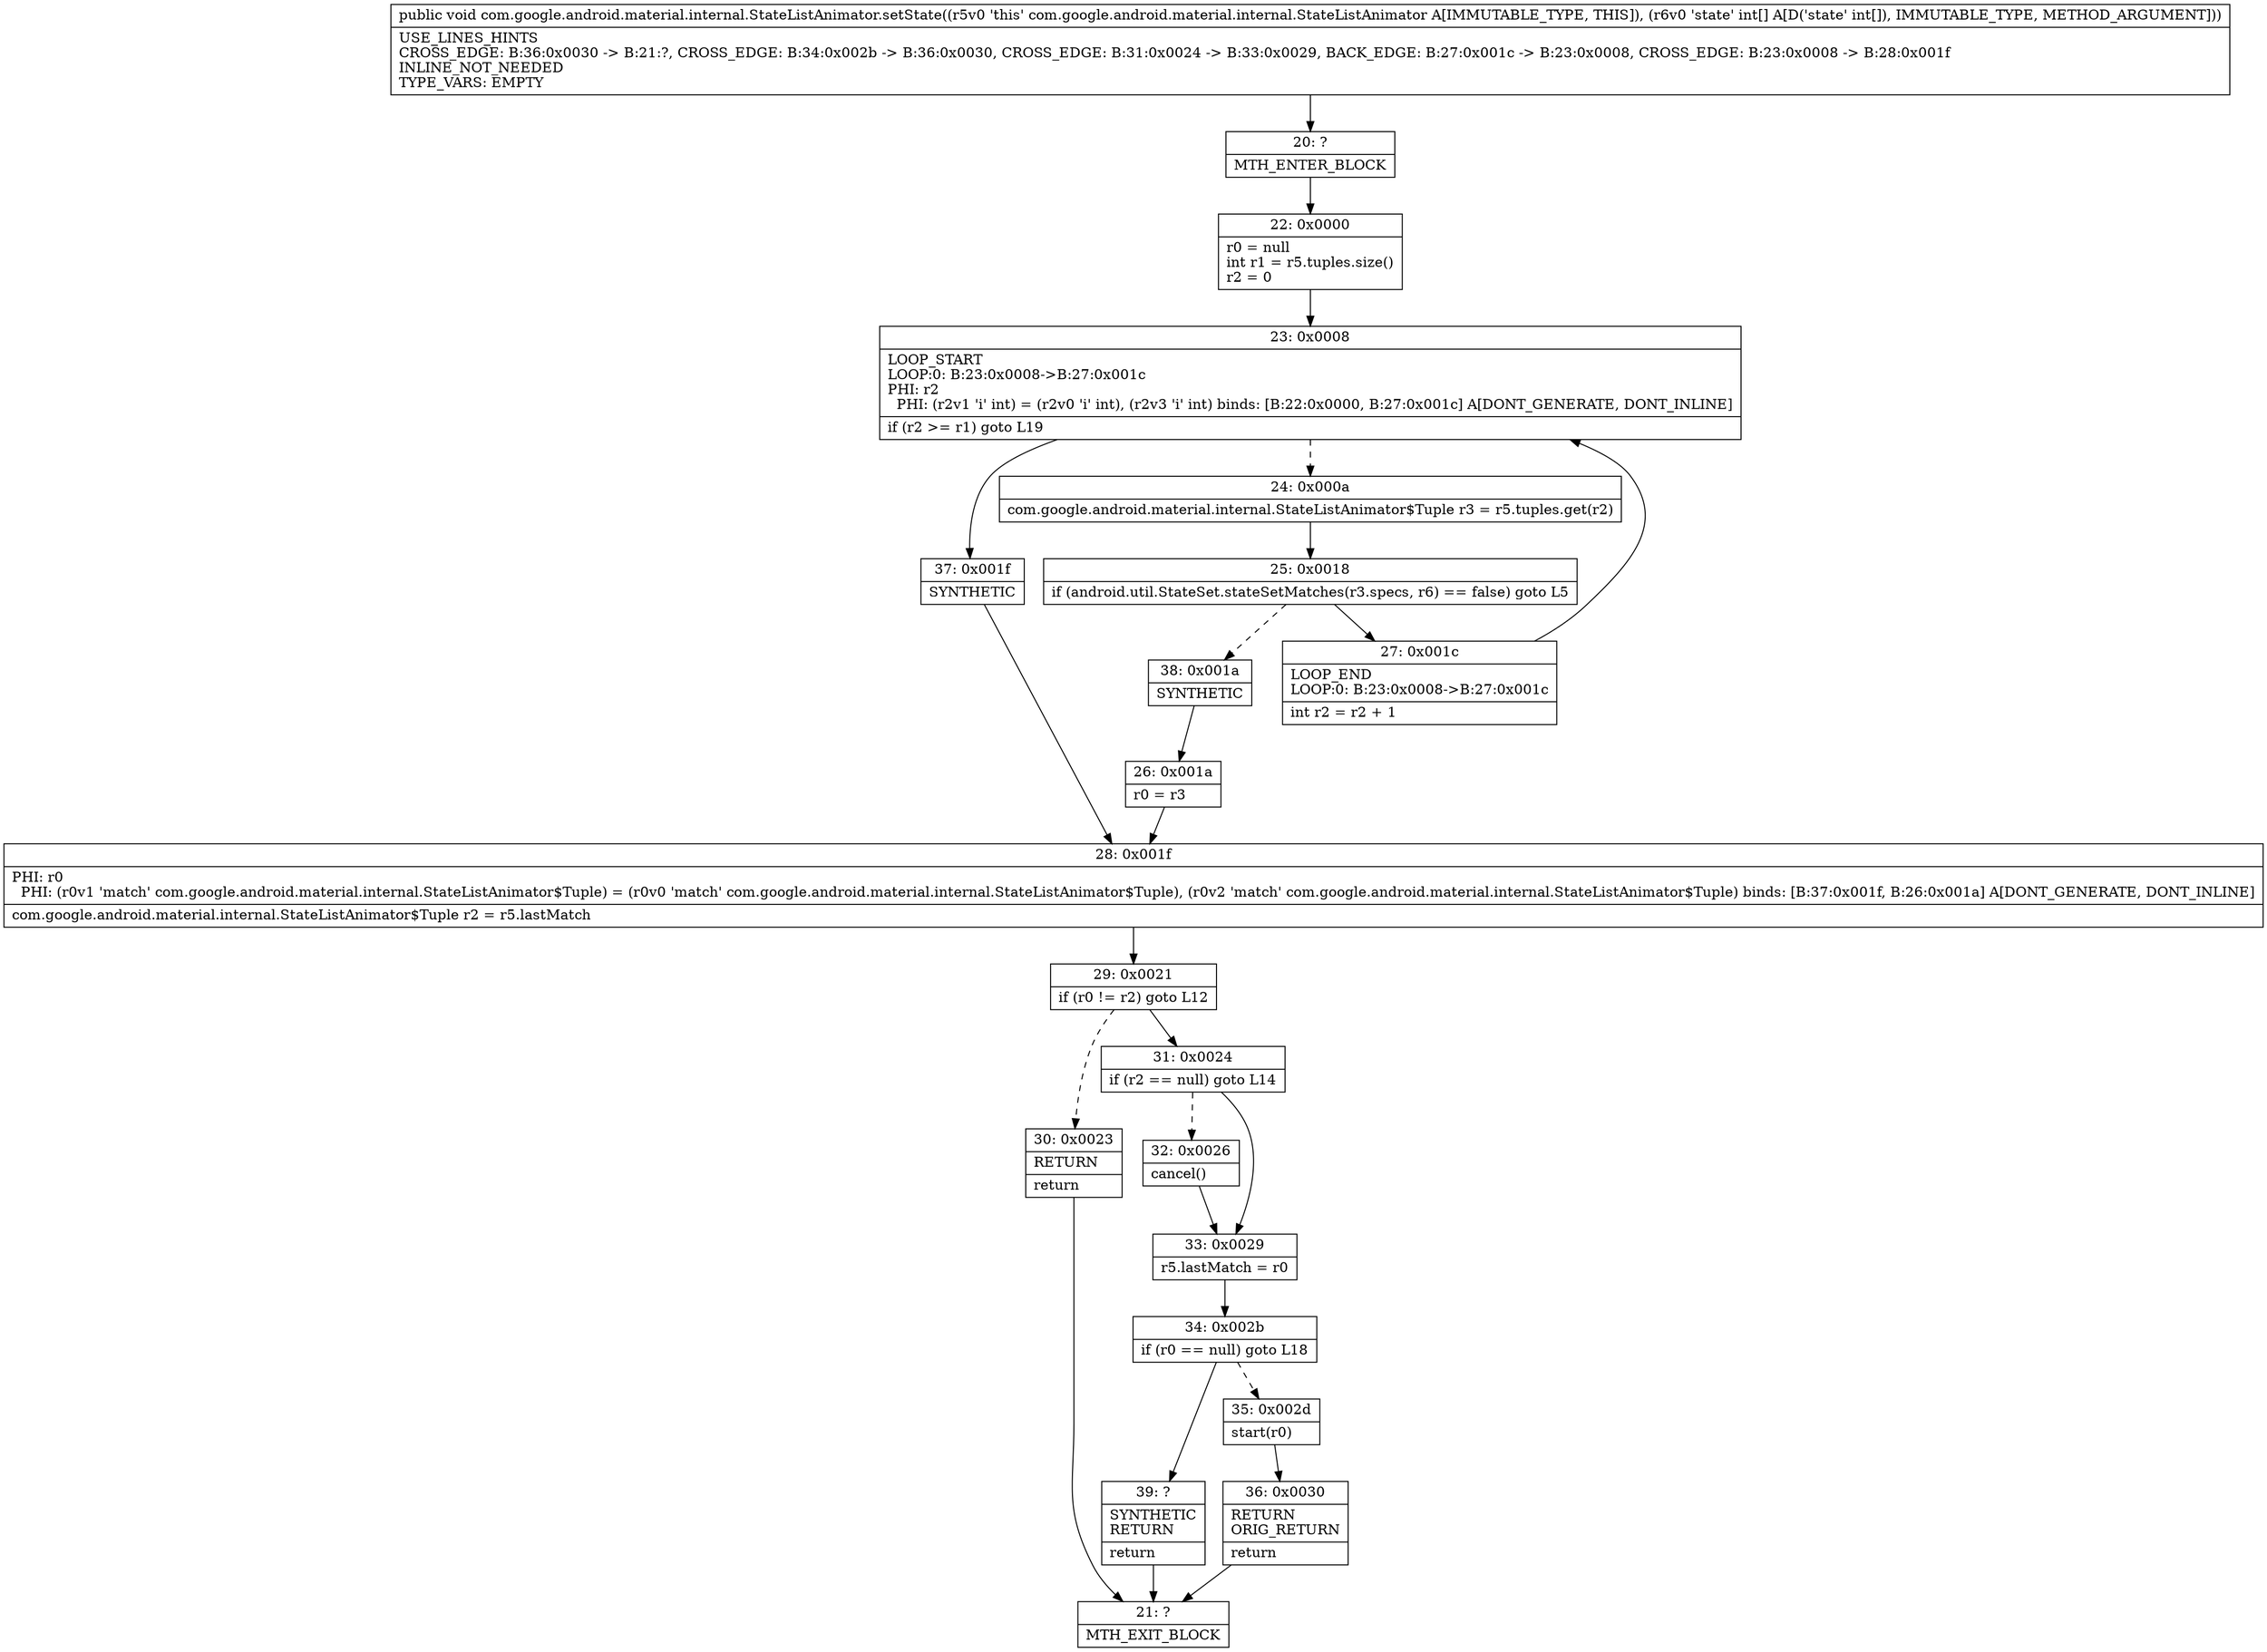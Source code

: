 digraph "CFG forcom.google.android.material.internal.StateListAnimator.setState([I)V" {
Node_20 [shape=record,label="{20\:\ ?|MTH_ENTER_BLOCK\l}"];
Node_22 [shape=record,label="{22\:\ 0x0000|r0 = null\lint r1 = r5.tuples.size()\lr2 = 0\l}"];
Node_23 [shape=record,label="{23\:\ 0x0008|LOOP_START\lLOOP:0: B:23:0x0008\-\>B:27:0x001c\lPHI: r2 \l  PHI: (r2v1 'i' int) = (r2v0 'i' int), (r2v3 'i' int) binds: [B:22:0x0000, B:27:0x001c] A[DONT_GENERATE, DONT_INLINE]\l|if (r2 \>= r1) goto L19\l}"];
Node_24 [shape=record,label="{24\:\ 0x000a|com.google.android.material.internal.StateListAnimator$Tuple r3 = r5.tuples.get(r2)\l}"];
Node_25 [shape=record,label="{25\:\ 0x0018|if (android.util.StateSet.stateSetMatches(r3.specs, r6) == false) goto L5\l}"];
Node_27 [shape=record,label="{27\:\ 0x001c|LOOP_END\lLOOP:0: B:23:0x0008\-\>B:27:0x001c\l|int r2 = r2 + 1\l}"];
Node_38 [shape=record,label="{38\:\ 0x001a|SYNTHETIC\l}"];
Node_26 [shape=record,label="{26\:\ 0x001a|r0 = r3\l}"];
Node_28 [shape=record,label="{28\:\ 0x001f|PHI: r0 \l  PHI: (r0v1 'match' com.google.android.material.internal.StateListAnimator$Tuple) = (r0v0 'match' com.google.android.material.internal.StateListAnimator$Tuple), (r0v2 'match' com.google.android.material.internal.StateListAnimator$Tuple) binds: [B:37:0x001f, B:26:0x001a] A[DONT_GENERATE, DONT_INLINE]\l|com.google.android.material.internal.StateListAnimator$Tuple r2 = r5.lastMatch\l}"];
Node_29 [shape=record,label="{29\:\ 0x0021|if (r0 != r2) goto L12\l}"];
Node_30 [shape=record,label="{30\:\ 0x0023|RETURN\l|return\l}"];
Node_21 [shape=record,label="{21\:\ ?|MTH_EXIT_BLOCK\l}"];
Node_31 [shape=record,label="{31\:\ 0x0024|if (r2 == null) goto L14\l}"];
Node_32 [shape=record,label="{32\:\ 0x0026|cancel()\l}"];
Node_33 [shape=record,label="{33\:\ 0x0029|r5.lastMatch = r0\l}"];
Node_34 [shape=record,label="{34\:\ 0x002b|if (r0 == null) goto L18\l}"];
Node_35 [shape=record,label="{35\:\ 0x002d|start(r0)\l}"];
Node_36 [shape=record,label="{36\:\ 0x0030|RETURN\lORIG_RETURN\l|return\l}"];
Node_39 [shape=record,label="{39\:\ ?|SYNTHETIC\lRETURN\l|return\l}"];
Node_37 [shape=record,label="{37\:\ 0x001f|SYNTHETIC\l}"];
MethodNode[shape=record,label="{public void com.google.android.material.internal.StateListAnimator.setState((r5v0 'this' com.google.android.material.internal.StateListAnimator A[IMMUTABLE_TYPE, THIS]), (r6v0 'state' int[] A[D('state' int[]), IMMUTABLE_TYPE, METHOD_ARGUMENT]))  | USE_LINES_HINTS\lCROSS_EDGE: B:36:0x0030 \-\> B:21:?, CROSS_EDGE: B:34:0x002b \-\> B:36:0x0030, CROSS_EDGE: B:31:0x0024 \-\> B:33:0x0029, BACK_EDGE: B:27:0x001c \-\> B:23:0x0008, CROSS_EDGE: B:23:0x0008 \-\> B:28:0x001f\lINLINE_NOT_NEEDED\lTYPE_VARS: EMPTY\l}"];
MethodNode -> Node_20;Node_20 -> Node_22;
Node_22 -> Node_23;
Node_23 -> Node_24[style=dashed];
Node_23 -> Node_37;
Node_24 -> Node_25;
Node_25 -> Node_27;
Node_25 -> Node_38[style=dashed];
Node_27 -> Node_23;
Node_38 -> Node_26;
Node_26 -> Node_28;
Node_28 -> Node_29;
Node_29 -> Node_30[style=dashed];
Node_29 -> Node_31;
Node_30 -> Node_21;
Node_31 -> Node_32[style=dashed];
Node_31 -> Node_33;
Node_32 -> Node_33;
Node_33 -> Node_34;
Node_34 -> Node_35[style=dashed];
Node_34 -> Node_39;
Node_35 -> Node_36;
Node_36 -> Node_21;
Node_39 -> Node_21;
Node_37 -> Node_28;
}

